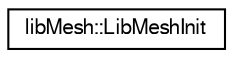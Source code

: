 digraph "Graphical Class Hierarchy"
{
  edge [fontname="FreeSans",fontsize="10",labelfontname="FreeSans",labelfontsize="10"];
  node [fontname="FreeSans",fontsize="10",shape=record];
  rankdir="LR";
  Node1 [label="libMesh::LibMeshInit",height=0.2,width=0.4,color="black", fillcolor="white", style="filled",URL="$classlibMesh_1_1LibMeshInit.html"];
}
